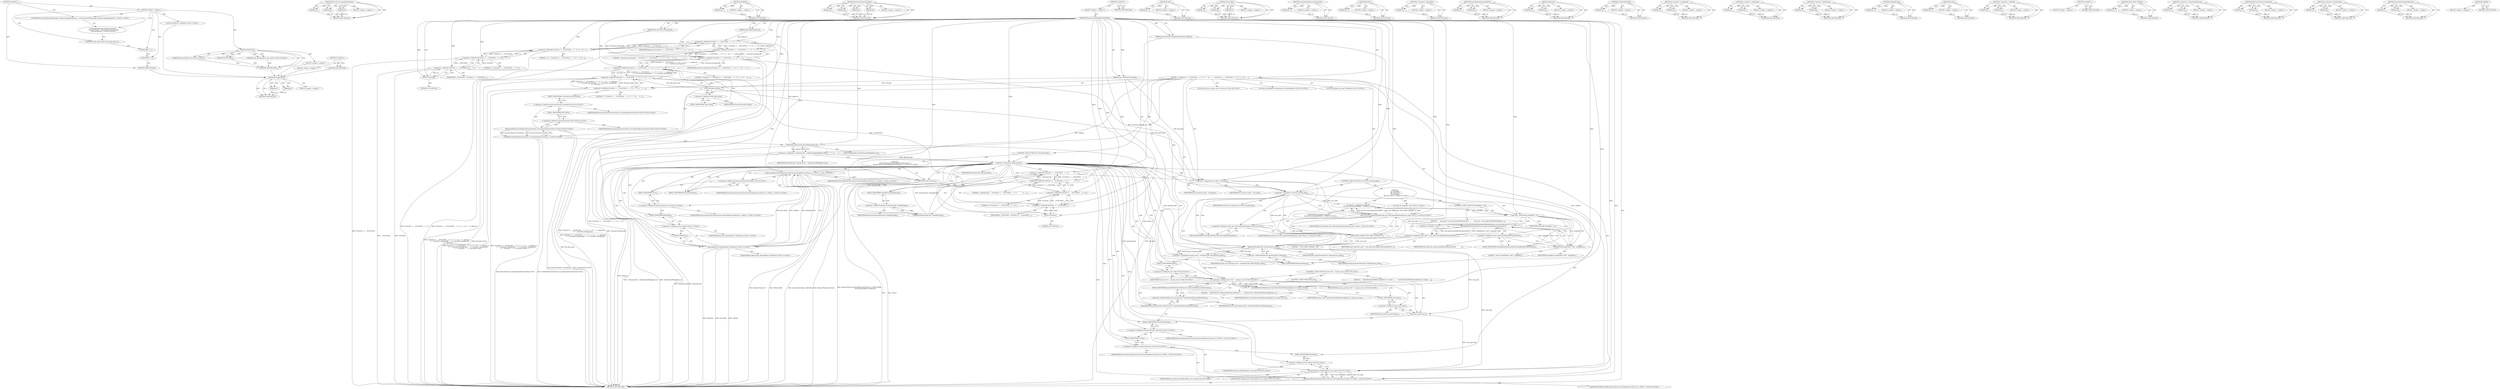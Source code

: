 digraph "&lt;global&gt;" {
vulnerable_288 [label=<(METHOD,StringPrintf)>];
vulnerable_289 [label=<(PARAM,p1)>];
vulnerable_290 [label=<(PARAM,p2)>];
vulnerable_291 [label=<(BLOCK,&lt;empty&gt;,&lt;empty&gt;)>];
vulnerable_292 [label=<(METHOD_RETURN,ANY)>];
vulnerable_268 [label=<(METHOD,file_util.GetUniquePathNumber)>];
vulnerable_269 [label=<(PARAM,p1)>];
vulnerable_270 [label=<(PARAM,p2)>];
vulnerable_271 [label=<(PARAM,p3)>];
vulnerable_272 [label=<(BLOCK,&lt;empty&gt;,&lt;empty&gt;)>];
vulnerable_273 [label=<(METHOD_RETURN,ANY)>];
vulnerable_221 [label=<(METHOD,DCHECK)>];
vulnerable_222 [label=<(PARAM,p1)>];
vulnerable_223 [label=<(BLOCK,&lt;empty&gt;,&lt;empty&gt;)>];
vulnerable_224 [label=<(METHOD_RETURN,ANY)>];
vulnerable_243 [label=<(METHOD,BrowserThread.PostTask)>];
vulnerable_244 [label=<(PARAM,p1)>];
vulnerable_245 [label=<(PARAM,p2)>];
vulnerable_246 [label=<(PARAM,p3)>];
vulnerable_247 [label=<(PARAM,p4)>];
vulnerable_248 [label=<(BLOCK,&lt;empty&gt;,&lt;empty&gt;)>];
vulnerable_249 [label=<(METHOD_RETURN,ANY)>];
vulnerable_6 [label=<(METHOD,&lt;global&gt;)<SUB>1</SUB>>];
vulnerable_7 [label=<(BLOCK,&lt;empty&gt;,&lt;empty&gt;)<SUB>1</SUB>>];
vulnerable_8 [label=<(METHOD,RenameCompletingDownloadFile)<SUB>1</SUB>>];
vulnerable_9 [label=<(PARAM,DownloadId global_id)<SUB>2</SUB>>];
vulnerable_10 [label=<(PARAM,const FilePath&amp; full_path)<SUB>3</SUB>>];
vulnerable_11 [label=<(PARAM,bool overwrite_existing_file)<SUB>4</SUB>>];
vulnerable_12 [label=<(PARAM,const RenameCompletionCallback&amp; callback)<SUB>5</SUB>>];
vulnerable_13 [label=<(BLOCK,{
  VLOG(20) &lt;&lt; __FUNCTION__ &lt;&lt; &quot;()&quot; &lt;&lt; &quot; id = ...,{
  VLOG(20) &lt;&lt; __FUNCTION__ &lt;&lt; &quot;()&quot; &lt;&lt; &quot; id = ...)<SUB>5</SUB>>];
vulnerable_14 [label=<(&lt;operator&gt;.shiftLeft,VLOG(20) &lt;&lt; __FUNCTION__ &lt;&lt; &quot;()&quot; &lt;&lt; &quot; id = &quot; &lt;&lt;...)<SUB>6</SUB>>];
vulnerable_15 [label=<(&lt;operator&gt;.shiftLeft,VLOG(20) &lt;&lt; __FUNCTION__ &lt;&lt; &quot;()&quot; &lt;&lt; &quot; id = &quot; &lt;&lt;...)<SUB>6</SUB>>];
vulnerable_16 [label=<(&lt;operator&gt;.shiftLeft,VLOG(20) &lt;&lt; __FUNCTION__ &lt;&lt; &quot;()&quot; &lt;&lt; &quot; id = &quot; &lt;&lt;...)<SUB>6</SUB>>];
vulnerable_17 [label=<(&lt;operator&gt;.shiftLeft,VLOG(20) &lt;&lt; __FUNCTION__ &lt;&lt; &quot;()&quot; &lt;&lt; &quot; id = &quot; &lt;&lt;...)<SUB>6</SUB>>];
vulnerable_18 [label=<(&lt;operator&gt;.shiftLeft,VLOG(20) &lt;&lt; __FUNCTION__ &lt;&lt; &quot;()&quot; &lt;&lt; &quot; id = &quot; &lt;&lt;...)<SUB>6</SUB>>];
vulnerable_19 [label=<(&lt;operator&gt;.shiftLeft,VLOG(20) &lt;&lt; __FUNCTION__ &lt;&lt; &quot;()&quot; &lt;&lt; &quot; id = &quot; &lt;&lt;...)<SUB>6</SUB>>];
vulnerable_20 [label=<(&lt;operator&gt;.shiftLeft,VLOG(20) &lt;&lt; __FUNCTION__ &lt;&lt; &quot;()&quot; &lt;&lt; &quot; id = &quot;)<SUB>6</SUB>>];
vulnerable_21 [label=<(&lt;operator&gt;.shiftLeft,VLOG(20) &lt;&lt; __FUNCTION__ &lt;&lt; &quot;()&quot;)<SUB>6</SUB>>];
vulnerable_22 [label=<(&lt;operator&gt;.shiftLeft,VLOG(20) &lt;&lt; __FUNCTION__)<SUB>6</SUB>>];
vulnerable_23 [label=<(VLOG,VLOG(20))<SUB>6</SUB>>];
vulnerable_24 [label=<(LITERAL,20,VLOG(20))<SUB>6</SUB>>];
vulnerable_25 [label=<(IDENTIFIER,__FUNCTION__,VLOG(20) &lt;&lt; __FUNCTION__)<SUB>6</SUB>>];
vulnerable_26 [label=<(LITERAL,&quot;()&quot;,VLOG(20) &lt;&lt; __FUNCTION__ &lt;&lt; &quot;()&quot;)<SUB>6</SUB>>];
vulnerable_27 [label=<(LITERAL,&quot; id = &quot;,VLOG(20) &lt;&lt; __FUNCTION__ &lt;&lt; &quot;()&quot; &lt;&lt; &quot; id = &quot;)<SUB>6</SUB>>];
vulnerable_28 [label=<(IDENTIFIER,global_id,VLOG(20) &lt;&lt; __FUNCTION__ &lt;&lt; &quot;()&quot; &lt;&lt; &quot; id = &quot; &lt;&lt;...)<SUB>6</SUB>>];
vulnerable_29 [label=<(LITERAL,&quot; overwrite_existing_file = &quot;,VLOG(20) &lt;&lt; __FUNCTION__ &lt;&lt; &quot;()&quot; &lt;&lt; &quot; id = &quot; &lt;&lt;...)<SUB>7</SUB>>];
vulnerable_30 [label=<(IDENTIFIER,overwrite_existing_file,VLOG(20) &lt;&lt; __FUNCTION__ &lt;&lt; &quot;()&quot; &lt;&lt; &quot; id = &quot; &lt;&lt;...)<SUB>7</SUB>>];
vulnerable_31 [label=<(LITERAL,&quot; full_path = \&quot;&quot;,VLOG(20) &lt;&lt; __FUNCTION__ &lt;&lt; &quot;()&quot; &lt;&lt; &quot; id = &quot; &lt;&lt;...)<SUB>8</SUB>>];
vulnerable_32 [label=<(value,full_path.value())<SUB>8</SUB>>];
vulnerable_33 [label=<(&lt;operator&gt;.fieldAccess,full_path.value)<SUB>8</SUB>>];
vulnerable_34 [label=<(IDENTIFIER,full_path,full_path.value())<SUB>8</SUB>>];
vulnerable_35 [label=<(FIELD_IDENTIFIER,value,value)<SUB>8</SUB>>];
vulnerable_36 [label=<(LITERAL,&quot;\&quot;&quot;,VLOG(20) &lt;&lt; __FUNCTION__ &lt;&lt; &quot;()&quot; &lt;&lt; &quot; id = &quot; &lt;&lt;...)<SUB>8</SUB>>];
vulnerable_37 [label="<(DCHECK,DCHECK(BrowserThread::CurrentlyOn(BrowserThread...)<SUB>9</SUB>>"];
vulnerable_38 [label="<(BrowserThread.CurrentlyOn,BrowserThread::CurrentlyOn(BrowserThread::FILE))<SUB>9</SUB>>"];
vulnerable_39 [label="<(&lt;operator&gt;.fieldAccess,BrowserThread::CurrentlyOn)<SUB>9</SUB>>"];
vulnerable_40 [label="<(IDENTIFIER,BrowserThread,BrowserThread::CurrentlyOn(BrowserThread::FILE))<SUB>9</SUB>>"];
vulnerable_41 [label=<(FIELD_IDENTIFIER,CurrentlyOn,CurrentlyOn)<SUB>9</SUB>>];
vulnerable_42 [label="<(&lt;operator&gt;.fieldAccess,BrowserThread::FILE)<SUB>9</SUB>>"];
vulnerable_43 [label="<(IDENTIFIER,BrowserThread,BrowserThread::CurrentlyOn(BrowserThread::FILE))<SUB>9</SUB>>"];
vulnerable_44 [label=<(FIELD_IDENTIFIER,FILE,FILE)<SUB>9</SUB>>];
vulnerable_45 [label="<(LOCAL,DownloadFile* download_file: DownloadFile*)<SUB>10</SUB>>"];
vulnerable_46 [label=<(&lt;operator&gt;.assignment,* download_file = GetDownloadFile(global_id))<SUB>10</SUB>>];
vulnerable_47 [label=<(IDENTIFIER,download_file,* download_file = GetDownloadFile(global_id))<SUB>10</SUB>>];
vulnerable_48 [label=<(GetDownloadFile,GetDownloadFile(global_id))<SUB>10</SUB>>];
vulnerable_49 [label=<(IDENTIFIER,global_id,GetDownloadFile(global_id))<SUB>10</SUB>>];
vulnerable_50 [label=<(CONTROL_STRUCTURE,IF,if (!download_file))<SUB>11</SUB>>];
vulnerable_51 [label=<(&lt;operator&gt;.logicalNot,!download_file)<SUB>11</SUB>>];
vulnerable_52 [label=<(IDENTIFIER,download_file,!download_file)<SUB>11</SUB>>];
vulnerable_53 [label="<(BLOCK,{
    BrowserThread::PostTask(BrowserThread::UI...,{
    BrowserThread::PostTask(BrowserThread::UI...)<SUB>11</SUB>>"];
vulnerable_54 [label="<(BrowserThread.PostTask,BrowserThread::PostTask(BrowserThread::UI, FROM...)<SUB>12</SUB>>"];
vulnerable_55 [label="<(&lt;operator&gt;.fieldAccess,BrowserThread::PostTask)<SUB>12</SUB>>"];
vulnerable_56 [label="<(IDENTIFIER,BrowserThread,BrowserThread::PostTask(BrowserThread::UI, FROM...)<SUB>12</SUB>>"];
vulnerable_57 [label=<(FIELD_IDENTIFIER,PostTask,PostTask)<SUB>12</SUB>>];
vulnerable_58 [label="<(&lt;operator&gt;.fieldAccess,BrowserThread::UI)<SUB>12</SUB>>"];
vulnerable_59 [label="<(IDENTIFIER,BrowserThread,BrowserThread::PostTask(BrowserThread::UI, FROM...)<SUB>12</SUB>>"];
vulnerable_60 [label=<(FIELD_IDENTIFIER,UI,UI)<SUB>12</SUB>>];
vulnerable_61 [label="<(IDENTIFIER,FROM_HERE,BrowserThread::PostTask(BrowserThread::UI, FROM...)<SUB>12</SUB>>"];
vulnerable_62 [label="<(base.Bind,base::Bind(callback, FilePath()))<SUB>13</SUB>>"];
vulnerable_63 [label="<(&lt;operator&gt;.fieldAccess,base::Bind)<SUB>13</SUB>>"];
vulnerable_64 [label="<(IDENTIFIER,base,base::Bind(callback, FilePath()))<SUB>13</SUB>>"];
vulnerable_65 [label=<(FIELD_IDENTIFIER,Bind,Bind)<SUB>13</SUB>>];
vulnerable_66 [label="<(IDENTIFIER,callback,base::Bind(callback, FilePath()))<SUB>13</SUB>>"];
vulnerable_67 [label=<(FilePath,FilePath())<SUB>13</SUB>>];
vulnerable_68 [label=<(RETURN,return;,return;)<SUB>14</SUB>>];
vulnerable_69 [label=<(&lt;operator&gt;.shiftLeft,VLOG(20) &lt;&lt; __FUNCTION__ &lt;&lt; &quot;()&quot;
           &lt;&lt; ...)<SUB>17</SUB>>];
vulnerable_70 [label=<(&lt;operator&gt;.shiftLeft,VLOG(20) &lt;&lt; __FUNCTION__ &lt;&lt; &quot;()&quot;
           &lt;&lt; ...)<SUB>17</SUB>>];
vulnerable_71 [label=<(&lt;operator&gt;.shiftLeft,VLOG(20) &lt;&lt; __FUNCTION__ &lt;&lt; &quot;()&quot;)<SUB>17</SUB>>];
vulnerable_72 [label=<(&lt;operator&gt;.shiftLeft,VLOG(20) &lt;&lt; __FUNCTION__)<SUB>17</SUB>>];
vulnerable_73 [label=<(VLOG,VLOG(20))<SUB>17</SUB>>];
vulnerable_74 [label=<(LITERAL,20,VLOG(20))<SUB>17</SUB>>];
vulnerable_75 [label=<(IDENTIFIER,__FUNCTION__,VLOG(20) &lt;&lt; __FUNCTION__)<SUB>17</SUB>>];
vulnerable_76 [label=<(LITERAL,&quot;()&quot;,VLOG(20) &lt;&lt; __FUNCTION__ &lt;&lt; &quot;()&quot;)<SUB>17</SUB>>];
vulnerable_77 [label=<(LITERAL,&quot; download_file = &quot;,VLOG(20) &lt;&lt; __FUNCTION__ &lt;&lt; &quot;()&quot;
           &lt;&lt; ...)<SUB>18</SUB>>];
vulnerable_78 [label=<(DebugString,download_file-&gt;DebugString())<SUB>18</SUB>>];
vulnerable_79 [label=<(&lt;operator&gt;.indirectFieldAccess,download_file-&gt;DebugString)<SUB>18</SUB>>];
vulnerable_80 [label=<(IDENTIFIER,download_file,download_file-&gt;DebugString())<SUB>18</SUB>>];
vulnerable_81 [label=<(FIELD_IDENTIFIER,DebugString,DebugString)<SUB>18</SUB>>];
vulnerable_82 [label="<(LOCAL,FilePath new_path: FilePath)<SUB>19</SUB>>"];
vulnerable_83 [label=<(&lt;operator&gt;.assignment,new_path = full_path)<SUB>19</SUB>>];
vulnerable_84 [label=<(IDENTIFIER,new_path,new_path = full_path)<SUB>19</SUB>>];
vulnerable_85 [label=<(IDENTIFIER,full_path,new_path = full_path)<SUB>19</SUB>>];
vulnerable_86 [label=<(CONTROL_STRUCTURE,IF,if (!overwrite_existing_file))<SUB>20</SUB>>];
vulnerable_87 [label=<(&lt;operator&gt;.logicalNot,!overwrite_existing_file)<SUB>20</SUB>>];
vulnerable_88 [label=<(IDENTIFIER,overwrite_existing_file,!overwrite_existing_file)<SUB>20</SUB>>];
vulnerable_89 [label="<(BLOCK,{
    int uniquifier =
        file_util::GetUn...,{
    int uniquifier =
        file_util::GetUn...)<SUB>20</SUB>>"];
vulnerable_90 [label="<(LOCAL,int uniquifier: int)<SUB>21</SUB>>"];
vulnerable_91 [label="<(&lt;operator&gt;.assignment,uniquifier =
        file_util::GetUniquePathNu...)<SUB>21</SUB>>"];
vulnerable_92 [label="<(IDENTIFIER,uniquifier,uniquifier =
        file_util::GetUniquePathNu...)<SUB>21</SUB>>"];
vulnerable_93 [label="<(file_util.GetUniquePathNumber,file_util::GetUniquePathNumber(new_path, FILE_P...)<SUB>22</SUB>>"];
vulnerable_94 [label="<(&lt;operator&gt;.fieldAccess,file_util::GetUniquePathNumber)<SUB>22</SUB>>"];
vulnerable_95 [label="<(IDENTIFIER,file_util,file_util::GetUniquePathNumber(new_path, FILE_P...)<SUB>22</SUB>>"];
vulnerable_96 [label=<(FIELD_IDENTIFIER,GetUniquePathNumber,GetUniquePathNumber)<SUB>22</SUB>>];
vulnerable_97 [label="<(IDENTIFIER,new_path,file_util::GetUniquePathNumber(new_path, FILE_P...)<SUB>22</SUB>>"];
vulnerable_98 [label=<(FILE_PATH_LITERAL,FILE_PATH_LITERAL(&quot;&quot;))<SUB>22</SUB>>];
vulnerable_99 [label=<(LITERAL,&quot;&quot;,FILE_PATH_LITERAL(&quot;&quot;))<SUB>22</SUB>>];
vulnerable_100 [label=<(CONTROL_STRUCTURE,IF,if (uniquifier &gt; 0))<SUB>23</SUB>>];
vulnerable_101 [label=<(&lt;operator&gt;.greaterThan,uniquifier &gt; 0)<SUB>23</SUB>>];
vulnerable_102 [label=<(IDENTIFIER,uniquifier,uniquifier &gt; 0)<SUB>23</SUB>>];
vulnerable_103 [label=<(LITERAL,0,uniquifier &gt; 0)<SUB>23</SUB>>];
vulnerable_104 [label=<(BLOCK,{
      new_path = new_path.InsertBeforeExtensi...,{
      new_path = new_path.InsertBeforeExtensi...)<SUB>23</SUB>>];
vulnerable_105 [label=<(&lt;operator&gt;.assignment,new_path = new_path.InsertBeforeExtensionASCII(...)<SUB>24</SUB>>];
vulnerable_106 [label=<(IDENTIFIER,new_path,new_path = new_path.InsertBeforeExtensionASCII(...)<SUB>24</SUB>>];
vulnerable_107 [label=<(InsertBeforeExtensionASCII,new_path.InsertBeforeExtensionASCII(
          ...)<SUB>24</SUB>>];
vulnerable_108 [label=<(&lt;operator&gt;.fieldAccess,new_path.InsertBeforeExtensionASCII)<SUB>24</SUB>>];
vulnerable_109 [label=<(IDENTIFIER,new_path,new_path.InsertBeforeExtensionASCII(
          ...)<SUB>24</SUB>>];
vulnerable_110 [label=<(FIELD_IDENTIFIER,InsertBeforeExtensionASCII,InsertBeforeExtensionASCII)<SUB>24</SUB>>];
vulnerable_111 [label=<(StringPrintf,StringPrintf(&quot; (%d)&quot;, uniquifier))<SUB>25</SUB>>];
vulnerable_112 [label=<(LITERAL,&quot; (%d)&quot;,StringPrintf(&quot; (%d)&quot;, uniquifier))<SUB>25</SUB>>];
vulnerable_113 [label=<(IDENTIFIER,uniquifier,StringPrintf(&quot; (%d)&quot;, uniquifier))<SUB>25</SUB>>];
vulnerable_114 [label="<(LOCAL,net.Error rename_error: net.Error)<SUB>28</SUB>>"];
vulnerable_115 [label=<(&lt;operator&gt;.assignment,rename_error = download_file-&gt;Rename(new_path))<SUB>28</SUB>>];
vulnerable_116 [label=<(IDENTIFIER,rename_error,rename_error = download_file-&gt;Rename(new_path))<SUB>28</SUB>>];
vulnerable_117 [label=<(Rename,download_file-&gt;Rename(new_path))<SUB>28</SUB>>];
vulnerable_118 [label=<(&lt;operator&gt;.indirectFieldAccess,download_file-&gt;Rename)<SUB>28</SUB>>];
vulnerable_119 [label=<(IDENTIFIER,download_file,download_file-&gt;Rename(new_path))<SUB>28</SUB>>];
vulnerable_120 [label=<(FIELD_IDENTIFIER,Rename,Rename)<SUB>28</SUB>>];
vulnerable_121 [label=<(IDENTIFIER,new_path,download_file-&gt;Rename(new_path))<SUB>28</SUB>>];
vulnerable_122 [label="<(CONTROL_STRUCTURE,IF,if (net::OK != rename_error))<SUB>29</SUB>>"];
vulnerable_123 [label="<(&lt;operator&gt;.notEquals,net::OK != rename_error)<SUB>29</SUB>>"];
vulnerable_124 [label="<(&lt;operator&gt;.fieldAccess,net::OK)<SUB>29</SUB>>"];
vulnerable_125 [label="<(IDENTIFIER,net,net::OK != rename_error)<SUB>29</SUB>>"];
vulnerable_126 [label=<(FIELD_IDENTIFIER,OK,OK)<SUB>29</SUB>>];
vulnerable_127 [label="<(IDENTIFIER,rename_error,net::OK != rename_error)<SUB>29</SUB>>"];
vulnerable_128 [label=<(BLOCK,{
    CancelDownloadOnRename(global_id, rename_...,{
    CancelDownloadOnRename(global_id, rename_...)<SUB>29</SUB>>];
vulnerable_129 [label=<(CancelDownloadOnRename,CancelDownloadOnRename(global_id, rename_error))<SUB>30</SUB>>];
vulnerable_130 [label=<(IDENTIFIER,global_id,CancelDownloadOnRename(global_id, rename_error))<SUB>30</SUB>>];
vulnerable_131 [label=<(IDENTIFIER,rename_error,CancelDownloadOnRename(global_id, rename_error))<SUB>30</SUB>>];
vulnerable_132 [label=<(clear,new_path.clear())<SUB>31</SUB>>];
vulnerable_133 [label=<(&lt;operator&gt;.fieldAccess,new_path.clear)<SUB>31</SUB>>];
vulnerable_134 [label=<(IDENTIFIER,new_path,new_path.clear())<SUB>31</SUB>>];
vulnerable_135 [label=<(FIELD_IDENTIFIER,clear,clear)<SUB>31</SUB>>];
vulnerable_136 [label=<(CONTROL_STRUCTURE,ELSE,else)<SUB>32</SUB>>];
vulnerable_137 [label=<(BLOCK,{
    download_file-&gt;AnnotateWithSourceInformat...,{
    download_file-&gt;AnnotateWithSourceInformat...)<SUB>32</SUB>>];
vulnerable_138 [label=<(AnnotateWithSourceInformation,download_file-&gt;AnnotateWithSourceInformation())<SUB>33</SUB>>];
vulnerable_139 [label=<(&lt;operator&gt;.indirectFieldAccess,download_file-&gt;AnnotateWithSourceInformation)<SUB>33</SUB>>];
vulnerable_140 [label=<(IDENTIFIER,download_file,download_file-&gt;AnnotateWithSourceInformation())<SUB>33</SUB>>];
vulnerable_141 [label=<(FIELD_IDENTIFIER,AnnotateWithSourceInformation,AnnotateWithSourceInformation)<SUB>33</SUB>>];
vulnerable_142 [label="<(BrowserThread.PostTask,BrowserThread::PostTask(BrowserThread::UI, FROM...)<SUB>35</SUB>>"];
vulnerable_143 [label="<(&lt;operator&gt;.fieldAccess,BrowserThread::PostTask)<SUB>35</SUB>>"];
vulnerable_144 [label="<(IDENTIFIER,BrowserThread,BrowserThread::PostTask(BrowserThread::UI, FROM...)<SUB>35</SUB>>"];
vulnerable_145 [label=<(FIELD_IDENTIFIER,PostTask,PostTask)<SUB>35</SUB>>];
vulnerable_146 [label="<(&lt;operator&gt;.fieldAccess,BrowserThread::UI)<SUB>35</SUB>>"];
vulnerable_147 [label="<(IDENTIFIER,BrowserThread,BrowserThread::PostTask(BrowserThread::UI, FROM...)<SUB>35</SUB>>"];
vulnerable_148 [label=<(FIELD_IDENTIFIER,UI,UI)<SUB>35</SUB>>];
vulnerable_149 [label="<(IDENTIFIER,FROM_HERE,BrowserThread::PostTask(BrowserThread::UI, FROM...)<SUB>35</SUB>>"];
vulnerable_150 [label="<(base.Bind,base::Bind(callback, new_path))<SUB>36</SUB>>"];
vulnerable_151 [label="<(&lt;operator&gt;.fieldAccess,base::Bind)<SUB>36</SUB>>"];
vulnerable_152 [label="<(IDENTIFIER,base,base::Bind(callback, new_path))<SUB>36</SUB>>"];
vulnerable_153 [label=<(FIELD_IDENTIFIER,Bind,Bind)<SUB>36</SUB>>];
vulnerable_154 [label="<(IDENTIFIER,callback,base::Bind(callback, new_path))<SUB>36</SUB>>"];
vulnerable_155 [label="<(IDENTIFIER,new_path,base::Bind(callback, new_path))<SUB>36</SUB>>"];
vulnerable_156 [label=<(METHOD_RETURN,void)<SUB>1</SUB>>];
vulnerable_158 [label=<(METHOD_RETURN,ANY)<SUB>1</SUB>>];
vulnerable_308 [label=<(METHOD,clear)>];
vulnerable_309 [label=<(PARAM,p1)>];
vulnerable_310 [label=<(BLOCK,&lt;empty&gt;,&lt;empty&gt;)>];
vulnerable_311 [label=<(METHOD_RETURN,ANY)>];
vulnerable_250 [label=<(METHOD,base.Bind)>];
vulnerable_251 [label=<(PARAM,p1)>];
vulnerable_252 [label=<(PARAM,p2)>];
vulnerable_253 [label=<(PARAM,p3)>];
vulnerable_254 [label=<(BLOCK,&lt;empty&gt;,&lt;empty&gt;)>];
vulnerable_255 [label=<(METHOD_RETURN,ANY)>];
vulnerable_312 [label=<(METHOD,AnnotateWithSourceInformation)>];
vulnerable_313 [label=<(PARAM,p1)>];
vulnerable_314 [label=<(BLOCK,&lt;empty&gt;,&lt;empty&gt;)>];
vulnerable_315 [label=<(METHOD_RETURN,ANY)>];
vulnerable_208 [label=<(METHOD,VLOG)>];
vulnerable_209 [label=<(PARAM,p1)>];
vulnerable_210 [label=<(BLOCK,&lt;empty&gt;,&lt;empty&gt;)>];
vulnerable_211 [label=<(METHOD_RETURN,ANY)>];
vulnerable_239 [label=<(METHOD,&lt;operator&gt;.logicalNot)>];
vulnerable_240 [label=<(PARAM,p1)>];
vulnerable_241 [label=<(BLOCK,&lt;empty&gt;,&lt;empty&gt;)>];
vulnerable_242 [label=<(METHOD_RETURN,ANY)>];
vulnerable_283 [label=<(METHOD,InsertBeforeExtensionASCII)>];
vulnerable_284 [label=<(PARAM,p1)>];
vulnerable_285 [label=<(PARAM,p2)>];
vulnerable_286 [label=<(BLOCK,&lt;empty&gt;,&lt;empty&gt;)>];
vulnerable_287 [label=<(METHOD_RETURN,ANY)>];
vulnerable_293 [label=<(METHOD,Rename)>];
vulnerable_294 [label=<(PARAM,p1)>];
vulnerable_295 [label=<(PARAM,p2)>];
vulnerable_296 [label=<(BLOCK,&lt;empty&gt;,&lt;empty&gt;)>];
vulnerable_297 [label=<(METHOD_RETURN,ANY)>];
vulnerable_235 [label=<(METHOD,GetDownloadFile)>];
vulnerable_236 [label=<(PARAM,p1)>];
vulnerable_237 [label=<(BLOCK,&lt;empty&gt;,&lt;empty&gt;)>];
vulnerable_238 [label=<(METHOD_RETURN,ANY)>];
vulnerable_230 [label=<(METHOD,&lt;operator&gt;.assignment)>];
vulnerable_231 [label=<(PARAM,p1)>];
vulnerable_232 [label=<(PARAM,p2)>];
vulnerable_233 [label=<(BLOCK,&lt;empty&gt;,&lt;empty&gt;)>];
vulnerable_234 [label=<(METHOD_RETURN,ANY)>];
vulnerable_298 [label=<(METHOD,&lt;operator&gt;.notEquals)>];
vulnerable_299 [label=<(PARAM,p1)>];
vulnerable_300 [label=<(PARAM,p2)>];
vulnerable_301 [label=<(BLOCK,&lt;empty&gt;,&lt;empty&gt;)>];
vulnerable_302 [label=<(METHOD_RETURN,ANY)>];
vulnerable_216 [label=<(METHOD,&lt;operator&gt;.fieldAccess)>];
vulnerable_217 [label=<(PARAM,p1)>];
vulnerable_218 [label=<(PARAM,p2)>];
vulnerable_219 [label=<(BLOCK,&lt;empty&gt;,&lt;empty&gt;)>];
vulnerable_220 [label=<(METHOD_RETURN,ANY)>];
vulnerable_259 [label=<(METHOD,DebugString)>];
vulnerable_260 [label=<(PARAM,p1)>];
vulnerable_261 [label=<(BLOCK,&lt;empty&gt;,&lt;empty&gt;)>];
vulnerable_262 [label=<(METHOD_RETURN,ANY)>];
vulnerable_212 [label=<(METHOD,value)>];
vulnerable_213 [label=<(PARAM,p1)>];
vulnerable_214 [label=<(BLOCK,&lt;empty&gt;,&lt;empty&gt;)>];
vulnerable_215 [label=<(METHOD_RETURN,ANY)>];
vulnerable_203 [label=<(METHOD,&lt;operator&gt;.shiftLeft)>];
vulnerable_204 [label=<(PARAM,p1)>];
vulnerable_205 [label=<(PARAM,p2)>];
vulnerable_206 [label=<(BLOCK,&lt;empty&gt;,&lt;empty&gt;)>];
vulnerable_207 [label=<(METHOD_RETURN,ANY)>];
vulnerable_197 [label=<(METHOD,&lt;global&gt;)<SUB>1</SUB>>];
vulnerable_198 [label=<(BLOCK,&lt;empty&gt;,&lt;empty&gt;)>];
vulnerable_199 [label=<(METHOD_RETURN,ANY)>];
vulnerable_274 [label=<(METHOD,FILE_PATH_LITERAL)>];
vulnerable_275 [label=<(PARAM,p1)>];
vulnerable_276 [label=<(BLOCK,&lt;empty&gt;,&lt;empty&gt;)>];
vulnerable_277 [label=<(METHOD_RETURN,ANY)>];
vulnerable_263 [label=<(METHOD,&lt;operator&gt;.indirectFieldAccess)>];
vulnerable_264 [label=<(PARAM,p1)>];
vulnerable_265 [label=<(PARAM,p2)>];
vulnerable_266 [label=<(BLOCK,&lt;empty&gt;,&lt;empty&gt;)>];
vulnerable_267 [label=<(METHOD_RETURN,ANY)>];
vulnerable_225 [label=<(METHOD,BrowserThread.CurrentlyOn)>];
vulnerable_226 [label=<(PARAM,p1)>];
vulnerable_227 [label=<(PARAM,p2)>];
vulnerable_228 [label=<(BLOCK,&lt;empty&gt;,&lt;empty&gt;)>];
vulnerable_229 [label=<(METHOD_RETURN,ANY)>];
vulnerable_278 [label=<(METHOD,&lt;operator&gt;.greaterThan)>];
vulnerable_279 [label=<(PARAM,p1)>];
vulnerable_280 [label=<(PARAM,p2)>];
vulnerable_281 [label=<(BLOCK,&lt;empty&gt;,&lt;empty&gt;)>];
vulnerable_282 [label=<(METHOD_RETURN,ANY)>];
vulnerable_303 [label=<(METHOD,CancelDownloadOnRename)>];
vulnerable_304 [label=<(PARAM,p1)>];
vulnerable_305 [label=<(PARAM,p2)>];
vulnerable_306 [label=<(BLOCK,&lt;empty&gt;,&lt;empty&gt;)>];
vulnerable_307 [label=<(METHOD_RETURN,ANY)>];
vulnerable_256 [label=<(METHOD,FilePath)>];
vulnerable_257 [label=<(BLOCK,&lt;empty&gt;,&lt;empty&gt;)>];
vulnerable_258 [label=<(METHOD_RETURN,ANY)>];
fixed_6 [label=<(METHOD,&lt;global&gt;)<SUB>1</SUB>>];
fixed_7 [label=<(BLOCK,&lt;empty&gt;,&lt;empty&gt;)<SUB>1</SUB>>];
fixed_8 [label="<(UNKNOWN,void DownloadFileManager::RenameCompletingDownl...,void DownloadFileManager::RenameCompletingDownl...)<SUB>1</SUB>>"];
fixed_9 [label="<(LOCAL,DCHECK : DCHECK)<SUB>3</SUB>>"];
fixed_10 [label="<(UNKNOWN,BrowserThread::PostTask(
        BrowserThread:...,BrowserThread::PostTask(
        BrowserThread:...)<SUB>5</SUB>>"];
fixed_11 [label=<(UNKNOWN,new_path.clear();,new_path.clear();)<SUB>16</SUB>>];
fixed_12 [label=<(UNKNOWN,},})<SUB>17</SUB>>];
fixed_13 [label=<(METHOD,PostTask)<SUB>18</SUB>>];
fixed_14 [label="<(PARAM,BrowserThread::UI)<SUB>18</SUB>>"];
fixed_15 [label=<(PARAM,FROM_HERE)<SUB>18</SUB>>];
fixed_16 [label="<(PARAM,base::Bind(callback, new_path))<SUB>19</SUB>>"];
fixed_17 [label=<(BLOCK,&lt;empty&gt;,&lt;empty&gt;)>];
fixed_18 [label=<(METHOD_RETURN,ANY)<SUB>18</SUB>>];
fixed_20 [label=<(UNKNOWN,},})<SUB>20</SUB>>];
fixed_21 [label=<(METHOD_RETURN,ANY)<SUB>1</SUB>>];
fixed_34 [label=<(METHOD,&lt;global&gt;)<SUB>1</SUB>>];
fixed_35 [label=<(BLOCK,&lt;empty&gt;,&lt;empty&gt;)>];
fixed_36 [label=<(METHOD_RETURN,ANY)>];
vulnerable_288 -> vulnerable_289  [key=0, label="AST: "];
vulnerable_288 -> vulnerable_289  [key=1, label="DDG: "];
vulnerable_288 -> vulnerable_291  [key=0, label="AST: "];
vulnerable_288 -> vulnerable_290  [key=0, label="AST: "];
vulnerable_288 -> vulnerable_290  [key=1, label="DDG: "];
vulnerable_288 -> vulnerable_292  [key=0, label="AST: "];
vulnerable_288 -> vulnerable_292  [key=1, label="CFG: "];
vulnerable_289 -> vulnerable_292  [key=0, label="DDG: p1"];
vulnerable_290 -> vulnerable_292  [key=0, label="DDG: p2"];
vulnerable_268 -> vulnerable_269  [key=0, label="AST: "];
vulnerable_268 -> vulnerable_269  [key=1, label="DDG: "];
vulnerable_268 -> vulnerable_272  [key=0, label="AST: "];
vulnerable_268 -> vulnerable_270  [key=0, label="AST: "];
vulnerable_268 -> vulnerable_270  [key=1, label="DDG: "];
vulnerable_268 -> vulnerable_273  [key=0, label="AST: "];
vulnerable_268 -> vulnerable_273  [key=1, label="CFG: "];
vulnerable_268 -> vulnerable_271  [key=0, label="AST: "];
vulnerable_268 -> vulnerable_271  [key=1, label="DDG: "];
vulnerable_269 -> vulnerable_273  [key=0, label="DDG: p1"];
vulnerable_270 -> vulnerable_273  [key=0, label="DDG: p2"];
vulnerable_271 -> vulnerable_273  [key=0, label="DDG: p3"];
vulnerable_221 -> vulnerable_222  [key=0, label="AST: "];
vulnerable_221 -> vulnerable_222  [key=1, label="DDG: "];
vulnerable_221 -> vulnerable_223  [key=0, label="AST: "];
vulnerable_221 -> vulnerable_224  [key=0, label="AST: "];
vulnerable_221 -> vulnerable_224  [key=1, label="CFG: "];
vulnerable_222 -> vulnerable_224  [key=0, label="DDG: p1"];
vulnerable_243 -> vulnerable_244  [key=0, label="AST: "];
vulnerable_243 -> vulnerable_244  [key=1, label="DDG: "];
vulnerable_243 -> vulnerable_248  [key=0, label="AST: "];
vulnerable_243 -> vulnerable_245  [key=0, label="AST: "];
vulnerable_243 -> vulnerable_245  [key=1, label="DDG: "];
vulnerable_243 -> vulnerable_249  [key=0, label="AST: "];
vulnerable_243 -> vulnerable_249  [key=1, label="CFG: "];
vulnerable_243 -> vulnerable_246  [key=0, label="AST: "];
vulnerable_243 -> vulnerable_246  [key=1, label="DDG: "];
vulnerable_243 -> vulnerable_247  [key=0, label="AST: "];
vulnerable_243 -> vulnerable_247  [key=1, label="DDG: "];
vulnerable_244 -> vulnerable_249  [key=0, label="DDG: p1"];
vulnerable_245 -> vulnerable_249  [key=0, label="DDG: p2"];
vulnerable_246 -> vulnerable_249  [key=0, label="DDG: p3"];
vulnerable_247 -> vulnerable_249  [key=0, label="DDG: p4"];
vulnerable_6 -> vulnerable_7  [key=0, label="AST: "];
vulnerable_6 -> vulnerable_158  [key=0, label="AST: "];
vulnerable_6 -> vulnerable_158  [key=1, label="CFG: "];
vulnerable_7 -> vulnerable_8  [key=0, label="AST: "];
vulnerable_8 -> vulnerable_9  [key=0, label="AST: "];
vulnerable_8 -> vulnerable_9  [key=1, label="DDG: "];
vulnerable_8 -> vulnerable_10  [key=0, label="AST: "];
vulnerable_8 -> vulnerable_10  [key=1, label="DDG: "];
vulnerable_8 -> vulnerable_11  [key=0, label="AST: "];
vulnerable_8 -> vulnerable_11  [key=1, label="DDG: "];
vulnerable_8 -> vulnerable_12  [key=0, label="AST: "];
vulnerable_8 -> vulnerable_12  [key=1, label="DDG: "];
vulnerable_8 -> vulnerable_13  [key=0, label="AST: "];
vulnerable_8 -> vulnerable_156  [key=0, label="AST: "];
vulnerable_8 -> vulnerable_23  [key=0, label="CFG: "];
vulnerable_8 -> vulnerable_23  [key=1, label="DDG: "];
vulnerable_8 -> vulnerable_83  [key=0, label="DDG: "];
vulnerable_8 -> vulnerable_14  [key=0, label="DDG: "];
vulnerable_8 -> vulnerable_142  [key=0, label="DDG: "];
vulnerable_8 -> vulnerable_48  [key=0, label="DDG: "];
vulnerable_8 -> vulnerable_51  [key=0, label="DDG: "];
vulnerable_8 -> vulnerable_68  [key=0, label="DDG: "];
vulnerable_8 -> vulnerable_70  [key=0, label="DDG: "];
vulnerable_8 -> vulnerable_87  [key=0, label="DDG: "];
vulnerable_8 -> vulnerable_117  [key=0, label="DDG: "];
vulnerable_8 -> vulnerable_123  [key=0, label="DDG: "];
vulnerable_8 -> vulnerable_150  [key=0, label="DDG: "];
vulnerable_8 -> vulnerable_16  [key=0, label="DDG: "];
vulnerable_8 -> vulnerable_54  [key=0, label="DDG: "];
vulnerable_8 -> vulnerable_71  [key=0, label="DDG: "];
vulnerable_8 -> vulnerable_129  [key=0, label="DDG: "];
vulnerable_8 -> vulnerable_17  [key=0, label="DDG: "];
vulnerable_8 -> vulnerable_62  [key=0, label="DDG: "];
vulnerable_8 -> vulnerable_72  [key=0, label="DDG: "];
vulnerable_8 -> vulnerable_93  [key=0, label="DDG: "];
vulnerable_8 -> vulnerable_101  [key=0, label="DDG: "];
vulnerable_8 -> vulnerable_18  [key=0, label="DDG: "];
vulnerable_8 -> vulnerable_73  [key=0, label="DDG: "];
vulnerable_8 -> vulnerable_98  [key=0, label="DDG: "];
vulnerable_8 -> vulnerable_19  [key=0, label="DDG: "];
vulnerable_8 -> vulnerable_20  [key=0, label="DDG: "];
vulnerable_8 -> vulnerable_111  [key=0, label="DDG: "];
vulnerable_8 -> vulnerable_21  [key=0, label="DDG: "];
vulnerable_8 -> vulnerable_22  [key=0, label="DDG: "];
vulnerable_9 -> vulnerable_19  [key=0, label="DDG: global_id"];
vulnerable_10 -> vulnerable_156  [key=0, label="DDG: full_path"];
vulnerable_10 -> vulnerable_83  [key=0, label="DDG: full_path"];
vulnerable_10 -> vulnerable_32  [key=0, label="DDG: full_path"];
vulnerable_11 -> vulnerable_17  [key=0, label="DDG: overwrite_existing_file"];
vulnerable_12 -> vulnerable_150  [key=0, label="DDG: callback"];
vulnerable_12 -> vulnerable_62  [key=0, label="DDG: callback"];
vulnerable_13 -> vulnerable_14  [key=0, label="AST: "];
vulnerable_13 -> vulnerable_37  [key=0, label="AST: "];
vulnerable_13 -> vulnerable_45  [key=0, label="AST: "];
vulnerable_13 -> vulnerable_46  [key=0, label="AST: "];
vulnerable_13 -> vulnerable_50  [key=0, label="AST: "];
vulnerable_13 -> vulnerable_69  [key=0, label="AST: "];
vulnerable_13 -> vulnerable_82  [key=0, label="AST: "];
vulnerable_13 -> vulnerable_83  [key=0, label="AST: "];
vulnerable_13 -> vulnerable_86  [key=0, label="AST: "];
vulnerable_13 -> vulnerable_114  [key=0, label="AST: "];
vulnerable_13 -> vulnerable_115  [key=0, label="AST: "];
vulnerable_13 -> vulnerable_122  [key=0, label="AST: "];
vulnerable_13 -> vulnerable_142  [key=0, label="AST: "];
vulnerable_14 -> vulnerable_15  [key=0, label="AST: "];
vulnerable_14 -> vulnerable_36  [key=0, label="AST: "];
vulnerable_14 -> vulnerable_41  [key=0, label="CFG: "];
vulnerable_14 -> vulnerable_156  [key=0, label="DDG: VLOG(20) &lt;&lt; __FUNCTION__ &lt;&lt; &quot;()&quot; &lt;&lt; &quot; id = &quot; &lt;&lt; global_id
           &lt;&lt; &quot; overwrite_existing_file = &quot; &lt;&lt; overwrite_existing_file
           &lt;&lt; &quot; full_path = \&quot;&quot; &lt;&lt; full_path.value()"];
vulnerable_14 -> vulnerable_156  [key=1, label="DDG: VLOG(20) &lt;&lt; __FUNCTION__ &lt;&lt; &quot;()&quot; &lt;&lt; &quot; id = &quot; &lt;&lt; global_id
           &lt;&lt; &quot; overwrite_existing_file = &quot; &lt;&lt; overwrite_existing_file
           &lt;&lt; &quot; full_path = \&quot;&quot; &lt;&lt; full_path.value() &lt;&lt; &quot;\&quot;&quot;"];
vulnerable_15 -> vulnerable_16  [key=0, label="AST: "];
vulnerable_15 -> vulnerable_32  [key=0, label="AST: "];
vulnerable_15 -> vulnerable_14  [key=0, label="CFG: "];
vulnerable_15 -> vulnerable_14  [key=1, label="DDG: VLOG(20) &lt;&lt; __FUNCTION__ &lt;&lt; &quot;()&quot; &lt;&lt; &quot; id = &quot; &lt;&lt; global_id
           &lt;&lt; &quot; overwrite_existing_file = &quot; &lt;&lt; overwrite_existing_file
           &lt;&lt; &quot; full_path = \&quot;&quot;"];
vulnerable_15 -> vulnerable_14  [key=2, label="DDG: full_path.value()"];
vulnerable_15 -> vulnerable_156  [key=0, label="DDG: VLOG(20) &lt;&lt; __FUNCTION__ &lt;&lt; &quot;()&quot; &lt;&lt; &quot; id = &quot; &lt;&lt; global_id
           &lt;&lt; &quot; overwrite_existing_file = &quot; &lt;&lt; overwrite_existing_file
           &lt;&lt; &quot; full_path = \&quot;&quot;"];
vulnerable_15 -> vulnerable_156  [key=1, label="DDG: full_path.value()"];
vulnerable_16 -> vulnerable_17  [key=0, label="AST: "];
vulnerable_16 -> vulnerable_31  [key=0, label="AST: "];
vulnerable_16 -> vulnerable_35  [key=0, label="CFG: "];
vulnerable_16 -> vulnerable_156  [key=0, label="DDG: VLOG(20) &lt;&lt; __FUNCTION__ &lt;&lt; &quot;()&quot; &lt;&lt; &quot; id = &quot; &lt;&lt; global_id
           &lt;&lt; &quot; overwrite_existing_file = &quot; &lt;&lt; overwrite_existing_file"];
vulnerable_16 -> vulnerable_15  [key=0, label="DDG: VLOG(20) &lt;&lt; __FUNCTION__ &lt;&lt; &quot;()&quot; &lt;&lt; &quot; id = &quot; &lt;&lt; global_id
           &lt;&lt; &quot; overwrite_existing_file = &quot; &lt;&lt; overwrite_existing_file"];
vulnerable_16 -> vulnerable_15  [key=1, label="DDG: &quot; full_path = \&quot;&quot;"];
vulnerable_17 -> vulnerable_18  [key=0, label="AST: "];
vulnerable_17 -> vulnerable_30  [key=0, label="AST: "];
vulnerable_17 -> vulnerable_16  [key=0, label="CFG: "];
vulnerable_17 -> vulnerable_16  [key=1, label="DDG: VLOG(20) &lt;&lt; __FUNCTION__ &lt;&lt; &quot;()&quot; &lt;&lt; &quot; id = &quot; &lt;&lt; global_id
           &lt;&lt; &quot; overwrite_existing_file = &quot;"];
vulnerable_17 -> vulnerable_16  [key=2, label="DDG: overwrite_existing_file"];
vulnerable_17 -> vulnerable_156  [key=0, label="DDG: VLOG(20) &lt;&lt; __FUNCTION__ &lt;&lt; &quot;()&quot; &lt;&lt; &quot; id = &quot; &lt;&lt; global_id
           &lt;&lt; &quot; overwrite_existing_file = &quot;"];
vulnerable_17 -> vulnerable_156  [key=1, label="DDG: overwrite_existing_file"];
vulnerable_17 -> vulnerable_87  [key=0, label="DDG: overwrite_existing_file"];
vulnerable_18 -> vulnerable_19  [key=0, label="AST: "];
vulnerable_18 -> vulnerable_29  [key=0, label="AST: "];
vulnerable_18 -> vulnerable_17  [key=0, label="CFG: "];
vulnerable_18 -> vulnerable_17  [key=1, label="DDG: VLOG(20) &lt;&lt; __FUNCTION__ &lt;&lt; &quot;()&quot; &lt;&lt; &quot; id = &quot; &lt;&lt; global_id"];
vulnerable_18 -> vulnerable_17  [key=2, label="DDG: &quot; overwrite_existing_file = &quot;"];
vulnerable_18 -> vulnerable_156  [key=0, label="DDG: VLOG(20) &lt;&lt; __FUNCTION__ &lt;&lt; &quot;()&quot; &lt;&lt; &quot; id = &quot; &lt;&lt; global_id"];
vulnerable_19 -> vulnerable_20  [key=0, label="AST: "];
vulnerable_19 -> vulnerable_28  [key=0, label="AST: "];
vulnerable_19 -> vulnerable_18  [key=0, label="CFG: "];
vulnerable_19 -> vulnerable_18  [key=1, label="DDG: VLOG(20) &lt;&lt; __FUNCTION__ &lt;&lt; &quot;()&quot; &lt;&lt; &quot; id = &quot;"];
vulnerable_19 -> vulnerable_18  [key=2, label="DDG: global_id"];
vulnerable_19 -> vulnerable_156  [key=0, label="DDG: VLOG(20) &lt;&lt; __FUNCTION__ &lt;&lt; &quot;()&quot; &lt;&lt; &quot; id = &quot;"];
vulnerable_19 -> vulnerable_48  [key=0, label="DDG: global_id"];
vulnerable_20 -> vulnerable_21  [key=0, label="AST: "];
vulnerable_20 -> vulnerable_27  [key=0, label="AST: "];
vulnerable_20 -> vulnerable_19  [key=0, label="CFG: "];
vulnerable_20 -> vulnerable_19  [key=1, label="DDG: VLOG(20) &lt;&lt; __FUNCTION__ &lt;&lt; &quot;()&quot;"];
vulnerable_20 -> vulnerable_19  [key=2, label="DDG: &quot; id = &quot;"];
vulnerable_20 -> vulnerable_156  [key=0, label="DDG: VLOG(20) &lt;&lt; __FUNCTION__ &lt;&lt; &quot;()&quot;"];
vulnerable_21 -> vulnerable_22  [key=0, label="AST: "];
vulnerable_21 -> vulnerable_26  [key=0, label="AST: "];
vulnerable_21 -> vulnerable_20  [key=0, label="CFG: "];
vulnerable_21 -> vulnerable_20  [key=1, label="DDG: VLOG(20) &lt;&lt; __FUNCTION__"];
vulnerable_21 -> vulnerable_20  [key=2, label="DDG: &quot;()&quot;"];
vulnerable_21 -> vulnerable_156  [key=0, label="DDG: VLOG(20) &lt;&lt; __FUNCTION__"];
vulnerable_22 -> vulnerable_23  [key=0, label="AST: "];
vulnerable_22 -> vulnerable_25  [key=0, label="AST: "];
vulnerable_22 -> vulnerable_21  [key=0, label="CFG: "];
vulnerable_22 -> vulnerable_21  [key=1, label="DDG: VLOG(20)"];
vulnerable_22 -> vulnerable_21  [key=2, label="DDG: __FUNCTION__"];
vulnerable_22 -> vulnerable_156  [key=0, label="DDG: VLOG(20)"];
vulnerable_22 -> vulnerable_156  [key=1, label="DDG: __FUNCTION__"];
vulnerable_22 -> vulnerable_72  [key=0, label="DDG: __FUNCTION__"];
vulnerable_23 -> vulnerable_24  [key=0, label="AST: "];
vulnerable_23 -> vulnerable_22  [key=0, label="CFG: "];
vulnerable_23 -> vulnerable_22  [key=1, label="DDG: 20"];
vulnerable_32 -> vulnerable_33  [key=0, label="AST: "];
vulnerable_32 -> vulnerable_15  [key=0, label="CFG: "];
vulnerable_32 -> vulnerable_15  [key=1, label="DDG: full_path.value"];
vulnerable_32 -> vulnerable_156  [key=0, label="DDG: full_path.value"];
vulnerable_32 -> vulnerable_83  [key=0, label="DDG: full_path.value"];
vulnerable_33 -> vulnerable_34  [key=0, label="AST: "];
vulnerable_33 -> vulnerable_35  [key=0, label="AST: "];
vulnerable_33 -> vulnerable_32  [key=0, label="CFG: "];
vulnerable_35 -> vulnerable_33  [key=0, label="CFG: "];
vulnerable_37 -> vulnerable_38  [key=0, label="AST: "];
vulnerable_37 -> vulnerable_48  [key=0, label="CFG: "];
vulnerable_37 -> vulnerable_156  [key=0, label="DDG: BrowserThread::CurrentlyOn(BrowserThread::FILE)"];
vulnerable_37 -> vulnerable_156  [key=1, label="DDG: DCHECK(BrowserThread::CurrentlyOn(BrowserThread::FILE))"];
vulnerable_38 -> vulnerable_39  [key=0, label="AST: "];
vulnerable_38 -> vulnerable_42  [key=0, label="AST: "];
vulnerable_38 -> vulnerable_37  [key=0, label="CFG: "];
vulnerable_38 -> vulnerable_37  [key=1, label="DDG: BrowserThread::CurrentlyOn"];
vulnerable_38 -> vulnerable_37  [key=2, label="DDG: BrowserThread::FILE"];
vulnerable_38 -> vulnerable_156  [key=0, label="DDG: BrowserThread::CurrentlyOn"];
vulnerable_38 -> vulnerable_156  [key=1, label="DDG: BrowserThread::FILE"];
vulnerable_39 -> vulnerable_40  [key=0, label="AST: "];
vulnerable_39 -> vulnerable_41  [key=0, label="AST: "];
vulnerable_39 -> vulnerable_44  [key=0, label="CFG: "];
vulnerable_41 -> vulnerable_39  [key=0, label="CFG: "];
vulnerable_42 -> vulnerable_43  [key=0, label="AST: "];
vulnerable_42 -> vulnerable_44  [key=0, label="AST: "];
vulnerable_42 -> vulnerable_38  [key=0, label="CFG: "];
vulnerable_44 -> vulnerable_42  [key=0, label="CFG: "];
vulnerable_46 -> vulnerable_47  [key=0, label="AST: "];
vulnerable_46 -> vulnerable_48  [key=0, label="AST: "];
vulnerable_46 -> vulnerable_51  [key=0, label="CFG: "];
vulnerable_46 -> vulnerable_51  [key=1, label="DDG: download_file"];
vulnerable_46 -> vulnerable_156  [key=0, label="DDG: GetDownloadFile(global_id)"];
vulnerable_46 -> vulnerable_156  [key=1, label="DDG: * download_file = GetDownloadFile(global_id)"];
vulnerable_48 -> vulnerable_49  [key=0, label="AST: "];
vulnerable_48 -> vulnerable_46  [key=0, label="CFG: "];
vulnerable_48 -> vulnerable_46  [key=1, label="DDG: global_id"];
vulnerable_48 -> vulnerable_156  [key=0, label="DDG: global_id"];
vulnerable_48 -> vulnerable_129  [key=0, label="DDG: global_id"];
vulnerable_50 -> vulnerable_51  [key=0, label="AST: "];
vulnerable_50 -> vulnerable_53  [key=0, label="AST: "];
vulnerable_51 -> vulnerable_52  [key=0, label="AST: "];
vulnerable_51 -> vulnerable_57  [key=0, label="CFG: "];
vulnerable_51 -> vulnerable_57  [key=1, label="CDG: "];
vulnerable_51 -> vulnerable_73  [key=0, label="CFG: "];
vulnerable_51 -> vulnerable_73  [key=1, label="CDG: "];
vulnerable_51 -> vulnerable_156  [key=0, label="DDG: download_file"];
vulnerable_51 -> vulnerable_156  [key=1, label="DDG: !download_file"];
vulnerable_51 -> vulnerable_78  [key=0, label="DDG: download_file"];
vulnerable_51 -> vulnerable_78  [key=1, label="CDG: "];
vulnerable_51 -> vulnerable_117  [key=0, label="DDG: download_file"];
vulnerable_51 -> vulnerable_117  [key=1, label="CDG: "];
vulnerable_51 -> vulnerable_138  [key=0, label="DDG: download_file"];
vulnerable_51 -> vulnerable_115  [key=0, label="CDG: "];
vulnerable_51 -> vulnerable_68  [key=0, label="CDG: "];
vulnerable_51 -> vulnerable_60  [key=0, label="CDG: "];
vulnerable_51 -> vulnerable_120  [key=0, label="CDG: "];
vulnerable_51 -> vulnerable_145  [key=0, label="CDG: "];
vulnerable_51 -> vulnerable_146  [key=0, label="CDG: "];
vulnerable_51 -> vulnerable_81  [key=0, label="CDG: "];
vulnerable_51 -> vulnerable_72  [key=0, label="CDG: "];
vulnerable_51 -> vulnerable_69  [key=0, label="CDG: "];
vulnerable_51 -> vulnerable_67  [key=0, label="CDG: "];
vulnerable_51 -> vulnerable_142  [key=0, label="CDG: "];
vulnerable_51 -> vulnerable_150  [key=0, label="CDG: "];
vulnerable_51 -> vulnerable_151  [key=0, label="CDG: "];
vulnerable_51 -> vulnerable_153  [key=0, label="CDG: "];
vulnerable_51 -> vulnerable_123  [key=0, label="CDG: "];
vulnerable_51 -> vulnerable_65  [key=0, label="CDG: "];
vulnerable_51 -> vulnerable_87  [key=0, label="CDG: "];
vulnerable_51 -> vulnerable_148  [key=0, label="CDG: "];
vulnerable_51 -> vulnerable_143  [key=0, label="CDG: "];
vulnerable_51 -> vulnerable_54  [key=0, label="CDG: "];
vulnerable_51 -> vulnerable_126  [key=0, label="CDG: "];
vulnerable_51 -> vulnerable_79  [key=0, label="CDG: "];
vulnerable_51 -> vulnerable_58  [key=0, label="CDG: "];
vulnerable_51 -> vulnerable_83  [key=0, label="CDG: "];
vulnerable_51 -> vulnerable_71  [key=0, label="CDG: "];
vulnerable_51 -> vulnerable_118  [key=0, label="CDG: "];
vulnerable_51 -> vulnerable_70  [key=0, label="CDG: "];
vulnerable_51 -> vulnerable_63  [key=0, label="CDG: "];
vulnerable_51 -> vulnerable_55  [key=0, label="CDG: "];
vulnerable_51 -> vulnerable_124  [key=0, label="CDG: "];
vulnerable_51 -> vulnerable_62  [key=0, label="CDG: "];
vulnerable_53 -> vulnerable_54  [key=0, label="AST: "];
vulnerable_53 -> vulnerable_68  [key=0, label="AST: "];
vulnerable_54 -> vulnerable_55  [key=0, label="AST: "];
vulnerable_54 -> vulnerable_58  [key=0, label="AST: "];
vulnerable_54 -> vulnerable_61  [key=0, label="AST: "];
vulnerable_54 -> vulnerable_62  [key=0, label="AST: "];
vulnerable_54 -> vulnerable_68  [key=0, label="CFG: "];
vulnerable_54 -> vulnerable_156  [key=0, label="DDG: BrowserThread::PostTask"];
vulnerable_54 -> vulnerable_156  [key=1, label="DDG: BrowserThread::UI"];
vulnerable_54 -> vulnerable_156  [key=2, label="DDG: FROM_HERE"];
vulnerable_54 -> vulnerable_156  [key=3, label="DDG: base::Bind(callback, FilePath())"];
vulnerable_54 -> vulnerable_156  [key=4, label="DDG: BrowserThread::PostTask(BrowserThread::UI, FROM_HERE,
                            base::Bind(callback, FilePath()))"];
vulnerable_55 -> vulnerable_56  [key=0, label="AST: "];
vulnerable_55 -> vulnerable_57  [key=0, label="AST: "];
vulnerable_55 -> vulnerable_60  [key=0, label="CFG: "];
vulnerable_57 -> vulnerable_55  [key=0, label="CFG: "];
vulnerable_58 -> vulnerable_59  [key=0, label="AST: "];
vulnerable_58 -> vulnerable_60  [key=0, label="AST: "];
vulnerable_58 -> vulnerable_65  [key=0, label="CFG: "];
vulnerable_60 -> vulnerable_58  [key=0, label="CFG: "];
vulnerable_62 -> vulnerable_63  [key=0, label="AST: "];
vulnerable_62 -> vulnerable_66  [key=0, label="AST: "];
vulnerable_62 -> vulnerable_67  [key=0, label="AST: "];
vulnerable_62 -> vulnerable_54  [key=0, label="CFG: "];
vulnerable_62 -> vulnerable_54  [key=1, label="DDG: base::Bind"];
vulnerable_62 -> vulnerable_54  [key=2, label="DDG: callback"];
vulnerable_62 -> vulnerable_54  [key=3, label="DDG: FilePath()"];
vulnerable_62 -> vulnerable_156  [key=0, label="DDG: base::Bind"];
vulnerable_62 -> vulnerable_156  [key=1, label="DDG: callback"];
vulnerable_62 -> vulnerable_156  [key=2, label="DDG: FilePath()"];
vulnerable_63 -> vulnerable_64  [key=0, label="AST: "];
vulnerable_63 -> vulnerable_65  [key=0, label="AST: "];
vulnerable_63 -> vulnerable_67  [key=0, label="CFG: "];
vulnerable_65 -> vulnerable_63  [key=0, label="CFG: "];
vulnerable_67 -> vulnerable_62  [key=0, label="CFG: "];
vulnerable_68 -> vulnerable_156  [key=0, label="CFG: "];
vulnerable_68 -> vulnerable_156  [key=1, label="DDG: &lt;RET&gt;"];
vulnerable_69 -> vulnerable_70  [key=0, label="AST: "];
vulnerable_69 -> vulnerable_78  [key=0, label="AST: "];
vulnerable_69 -> vulnerable_83  [key=0, label="CFG: "];
vulnerable_70 -> vulnerable_71  [key=0, label="AST: "];
vulnerable_70 -> vulnerable_77  [key=0, label="AST: "];
vulnerable_70 -> vulnerable_81  [key=0, label="CFG: "];
vulnerable_70 -> vulnerable_69  [key=0, label="DDG: VLOG(20) &lt;&lt; __FUNCTION__ &lt;&lt; &quot;()&quot;"];
vulnerable_70 -> vulnerable_69  [key=1, label="DDG: &quot; download_file = &quot;"];
vulnerable_71 -> vulnerable_72  [key=0, label="AST: "];
vulnerable_71 -> vulnerable_76  [key=0, label="AST: "];
vulnerable_71 -> vulnerable_70  [key=0, label="CFG: "];
vulnerable_71 -> vulnerable_70  [key=1, label="DDG: VLOG(20) &lt;&lt; __FUNCTION__"];
vulnerable_71 -> vulnerable_70  [key=2, label="DDG: &quot;()&quot;"];
vulnerable_72 -> vulnerable_73  [key=0, label="AST: "];
vulnerable_72 -> vulnerable_75  [key=0, label="AST: "];
vulnerable_72 -> vulnerable_71  [key=0, label="CFG: "];
vulnerable_72 -> vulnerable_71  [key=1, label="DDG: VLOG(20)"];
vulnerable_72 -> vulnerable_71  [key=2, label="DDG: __FUNCTION__"];
vulnerable_73 -> vulnerable_74  [key=0, label="AST: "];
vulnerable_73 -> vulnerable_72  [key=0, label="CFG: "];
vulnerable_73 -> vulnerable_72  [key=1, label="DDG: 20"];
vulnerable_78 -> vulnerable_79  [key=0, label="AST: "];
vulnerable_78 -> vulnerable_69  [key=0, label="CFG: "];
vulnerable_78 -> vulnerable_69  [key=1, label="DDG: download_file-&gt;DebugString"];
vulnerable_79 -> vulnerable_80  [key=0, label="AST: "];
vulnerable_79 -> vulnerable_81  [key=0, label="AST: "];
vulnerable_79 -> vulnerable_78  [key=0, label="CFG: "];
vulnerable_81 -> vulnerable_79  [key=0, label="CFG: "];
vulnerable_83 -> vulnerable_84  [key=0, label="AST: "];
vulnerable_83 -> vulnerable_85  [key=0, label="AST: "];
vulnerable_83 -> vulnerable_87  [key=0, label="CFG: "];
vulnerable_83 -> vulnerable_117  [key=0, label="DDG: new_path"];
vulnerable_83 -> vulnerable_93  [key=0, label="DDG: new_path"];
vulnerable_86 -> vulnerable_87  [key=0, label="AST: "];
vulnerable_86 -> vulnerable_89  [key=0, label="AST: "];
vulnerable_87 -> vulnerable_88  [key=0, label="AST: "];
vulnerable_87 -> vulnerable_96  [key=0, label="CFG: "];
vulnerable_87 -> vulnerable_96  [key=1, label="CDG: "];
vulnerable_87 -> vulnerable_120  [key=0, label="CFG: "];
vulnerable_87 -> vulnerable_94  [key=0, label="CDG: "];
vulnerable_87 -> vulnerable_98  [key=0, label="CDG: "];
vulnerable_87 -> vulnerable_91  [key=0, label="CDG: "];
vulnerable_87 -> vulnerable_93  [key=0, label="CDG: "];
vulnerable_87 -> vulnerable_101  [key=0, label="CDG: "];
vulnerable_89 -> vulnerable_90  [key=0, label="AST: "];
vulnerable_89 -> vulnerable_91  [key=0, label="AST: "];
vulnerable_89 -> vulnerable_100  [key=0, label="AST: "];
vulnerable_91 -> vulnerable_92  [key=0, label="AST: "];
vulnerable_91 -> vulnerable_93  [key=0, label="AST: "];
vulnerable_91 -> vulnerable_101  [key=0, label="CFG: "];
vulnerable_91 -> vulnerable_101  [key=1, label="DDG: uniquifier"];
vulnerable_93 -> vulnerable_94  [key=0, label="AST: "];
vulnerable_93 -> vulnerable_97  [key=0, label="AST: "];
vulnerable_93 -> vulnerable_98  [key=0, label="AST: "];
vulnerable_93 -> vulnerable_91  [key=0, label="CFG: "];
vulnerable_93 -> vulnerable_91  [key=1, label="DDG: file_util::GetUniquePathNumber"];
vulnerable_93 -> vulnerable_91  [key=2, label="DDG: new_path"];
vulnerable_93 -> vulnerable_91  [key=3, label="DDG: FILE_PATH_LITERAL(&quot;&quot;)"];
vulnerable_93 -> vulnerable_117  [key=0, label="DDG: new_path"];
vulnerable_93 -> vulnerable_107  [key=0, label="DDG: new_path"];
vulnerable_94 -> vulnerable_95  [key=0, label="AST: "];
vulnerable_94 -> vulnerable_96  [key=0, label="AST: "];
vulnerable_94 -> vulnerable_98  [key=0, label="CFG: "];
vulnerable_96 -> vulnerable_94  [key=0, label="CFG: "];
vulnerable_98 -> vulnerable_99  [key=0, label="AST: "];
vulnerable_98 -> vulnerable_93  [key=0, label="CFG: "];
vulnerable_98 -> vulnerable_93  [key=1, label="DDG: &quot;&quot;"];
vulnerable_100 -> vulnerable_101  [key=0, label="AST: "];
vulnerable_100 -> vulnerable_104  [key=0, label="AST: "];
vulnerable_101 -> vulnerable_102  [key=0, label="AST: "];
vulnerable_101 -> vulnerable_103  [key=0, label="AST: "];
vulnerable_101 -> vulnerable_110  [key=0, label="CFG: "];
vulnerable_101 -> vulnerable_110  [key=1, label="CDG: "];
vulnerable_101 -> vulnerable_120  [key=0, label="CFG: "];
vulnerable_101 -> vulnerable_111  [key=0, label="DDG: uniquifier"];
vulnerable_101 -> vulnerable_111  [key=1, label="CDG: "];
vulnerable_101 -> vulnerable_107  [key=0, label="CDG: "];
vulnerable_101 -> vulnerable_105  [key=0, label="CDG: "];
vulnerable_101 -> vulnerable_108  [key=0, label="CDG: "];
vulnerable_104 -> vulnerable_105  [key=0, label="AST: "];
vulnerable_105 -> vulnerable_106  [key=0, label="AST: "];
vulnerable_105 -> vulnerable_107  [key=0, label="AST: "];
vulnerable_105 -> vulnerable_120  [key=0, label="CFG: "];
vulnerable_105 -> vulnerable_117  [key=0, label="DDG: new_path"];
vulnerable_107 -> vulnerable_108  [key=0, label="AST: "];
vulnerable_107 -> vulnerable_111  [key=0, label="AST: "];
vulnerable_107 -> vulnerable_105  [key=0, label="CFG: "];
vulnerable_107 -> vulnerable_105  [key=1, label="DDG: new_path.InsertBeforeExtensionASCII"];
vulnerable_107 -> vulnerable_105  [key=2, label="DDG: StringPrintf(&quot; (%d)&quot;, uniquifier)"];
vulnerable_108 -> vulnerable_109  [key=0, label="AST: "];
vulnerable_108 -> vulnerable_110  [key=0, label="AST: "];
vulnerable_108 -> vulnerable_111  [key=0, label="CFG: "];
vulnerable_110 -> vulnerable_108  [key=0, label="CFG: "];
vulnerable_111 -> vulnerable_112  [key=0, label="AST: "];
vulnerable_111 -> vulnerable_113  [key=0, label="AST: "];
vulnerable_111 -> vulnerable_107  [key=0, label="CFG: "];
vulnerable_111 -> vulnerable_107  [key=1, label="DDG: &quot; (%d)&quot;"];
vulnerable_111 -> vulnerable_107  [key=2, label="DDG: uniquifier"];
vulnerable_115 -> vulnerable_116  [key=0, label="AST: "];
vulnerable_115 -> vulnerable_117  [key=0, label="AST: "];
vulnerable_115 -> vulnerable_126  [key=0, label="CFG: "];
vulnerable_115 -> vulnerable_123  [key=0, label="DDG: rename_error"];
vulnerable_117 -> vulnerable_118  [key=0, label="AST: "];
vulnerable_117 -> vulnerable_121  [key=0, label="AST: "];
vulnerable_117 -> vulnerable_115  [key=0, label="CFG: "];
vulnerable_117 -> vulnerable_115  [key=1, label="DDG: download_file-&gt;Rename"];
vulnerable_117 -> vulnerable_115  [key=2, label="DDG: new_path"];
vulnerable_117 -> vulnerable_150  [key=0, label="DDG: new_path"];
vulnerable_117 -> vulnerable_132  [key=0, label="DDG: new_path"];
vulnerable_118 -> vulnerable_119  [key=0, label="AST: "];
vulnerable_118 -> vulnerable_120  [key=0, label="AST: "];
vulnerable_118 -> vulnerable_117  [key=0, label="CFG: "];
vulnerable_120 -> vulnerable_118  [key=0, label="CFG: "];
vulnerable_122 -> vulnerable_123  [key=0, label="AST: "];
vulnerable_122 -> vulnerable_128  [key=0, label="AST: "];
vulnerable_122 -> vulnerable_136  [key=0, label="AST: "];
vulnerable_123 -> vulnerable_124  [key=0, label="AST: "];
vulnerable_123 -> vulnerable_127  [key=0, label="AST: "];
vulnerable_123 -> vulnerable_129  [key=0, label="CFG: "];
vulnerable_123 -> vulnerable_129  [key=1, label="DDG: rename_error"];
vulnerable_123 -> vulnerable_129  [key=2, label="CDG: "];
vulnerable_123 -> vulnerable_141  [key=0, label="CFG: "];
vulnerable_123 -> vulnerable_141  [key=1, label="CDG: "];
vulnerable_123 -> vulnerable_132  [key=0, label="CDG: "];
vulnerable_123 -> vulnerable_138  [key=0, label="CDG: "];
vulnerable_123 -> vulnerable_135  [key=0, label="CDG: "];
vulnerable_123 -> vulnerable_139  [key=0, label="CDG: "];
vulnerable_123 -> vulnerable_133  [key=0, label="CDG: "];
vulnerable_124 -> vulnerable_125  [key=0, label="AST: "];
vulnerable_124 -> vulnerable_126  [key=0, label="AST: "];
vulnerable_124 -> vulnerable_123  [key=0, label="CFG: "];
vulnerable_126 -> vulnerable_124  [key=0, label="CFG: "];
vulnerable_128 -> vulnerable_129  [key=0, label="AST: "];
vulnerable_128 -> vulnerable_132  [key=0, label="AST: "];
vulnerable_129 -> vulnerable_130  [key=0, label="AST: "];
vulnerable_129 -> vulnerable_131  [key=0, label="AST: "];
vulnerable_129 -> vulnerable_135  [key=0, label="CFG: "];
vulnerable_132 -> vulnerable_133  [key=0, label="AST: "];
vulnerable_132 -> vulnerable_145  [key=0, label="CFG: "];
vulnerable_132 -> vulnerable_150  [key=0, label="DDG: new_path.clear"];
vulnerable_133 -> vulnerable_134  [key=0, label="AST: "];
vulnerable_133 -> vulnerable_135  [key=0, label="AST: "];
vulnerable_133 -> vulnerable_132  [key=0, label="CFG: "];
vulnerable_135 -> vulnerable_133  [key=0, label="CFG: "];
vulnerable_136 -> vulnerable_137  [key=0, label="AST: "];
vulnerable_137 -> vulnerable_138  [key=0, label="AST: "];
vulnerable_138 -> vulnerable_139  [key=0, label="AST: "];
vulnerable_138 -> vulnerable_145  [key=0, label="CFG: "];
vulnerable_139 -> vulnerable_140  [key=0, label="AST: "];
vulnerable_139 -> vulnerable_141  [key=0, label="AST: "];
vulnerable_139 -> vulnerable_138  [key=0, label="CFG: "];
vulnerable_141 -> vulnerable_139  [key=0, label="CFG: "];
vulnerable_142 -> vulnerable_143  [key=0, label="AST: "];
vulnerable_142 -> vulnerable_146  [key=0, label="AST: "];
vulnerable_142 -> vulnerable_149  [key=0, label="AST: "];
vulnerable_142 -> vulnerable_150  [key=0, label="AST: "];
vulnerable_142 -> vulnerable_156  [key=0, label="CFG: "];
vulnerable_143 -> vulnerable_144  [key=0, label="AST: "];
vulnerable_143 -> vulnerable_145  [key=0, label="AST: "];
vulnerable_143 -> vulnerable_148  [key=0, label="CFG: "];
vulnerable_145 -> vulnerable_143  [key=0, label="CFG: "];
vulnerable_146 -> vulnerable_147  [key=0, label="AST: "];
vulnerable_146 -> vulnerable_148  [key=0, label="AST: "];
vulnerable_146 -> vulnerable_153  [key=0, label="CFG: "];
vulnerable_148 -> vulnerable_146  [key=0, label="CFG: "];
vulnerable_150 -> vulnerable_151  [key=0, label="AST: "];
vulnerable_150 -> vulnerable_154  [key=0, label="AST: "];
vulnerable_150 -> vulnerable_155  [key=0, label="AST: "];
vulnerable_150 -> vulnerable_142  [key=0, label="CFG: "];
vulnerable_150 -> vulnerable_142  [key=1, label="DDG: base::Bind"];
vulnerable_150 -> vulnerable_142  [key=2, label="DDG: callback"];
vulnerable_150 -> vulnerable_142  [key=3, label="DDG: new_path"];
vulnerable_151 -> vulnerable_152  [key=0, label="AST: "];
vulnerable_151 -> vulnerable_153  [key=0, label="AST: "];
vulnerable_151 -> vulnerable_150  [key=0, label="CFG: "];
vulnerable_153 -> vulnerable_151  [key=0, label="CFG: "];
vulnerable_308 -> vulnerable_309  [key=0, label="AST: "];
vulnerable_308 -> vulnerable_309  [key=1, label="DDG: "];
vulnerable_308 -> vulnerable_310  [key=0, label="AST: "];
vulnerable_308 -> vulnerable_311  [key=0, label="AST: "];
vulnerable_308 -> vulnerable_311  [key=1, label="CFG: "];
vulnerable_309 -> vulnerable_311  [key=0, label="DDG: p1"];
vulnerable_250 -> vulnerable_251  [key=0, label="AST: "];
vulnerable_250 -> vulnerable_251  [key=1, label="DDG: "];
vulnerable_250 -> vulnerable_254  [key=0, label="AST: "];
vulnerable_250 -> vulnerable_252  [key=0, label="AST: "];
vulnerable_250 -> vulnerable_252  [key=1, label="DDG: "];
vulnerable_250 -> vulnerable_255  [key=0, label="AST: "];
vulnerable_250 -> vulnerable_255  [key=1, label="CFG: "];
vulnerable_250 -> vulnerable_253  [key=0, label="AST: "];
vulnerable_250 -> vulnerable_253  [key=1, label="DDG: "];
vulnerable_251 -> vulnerable_255  [key=0, label="DDG: p1"];
vulnerable_252 -> vulnerable_255  [key=0, label="DDG: p2"];
vulnerable_253 -> vulnerable_255  [key=0, label="DDG: p3"];
vulnerable_312 -> vulnerable_313  [key=0, label="AST: "];
vulnerable_312 -> vulnerable_313  [key=1, label="DDG: "];
vulnerable_312 -> vulnerable_314  [key=0, label="AST: "];
vulnerable_312 -> vulnerable_315  [key=0, label="AST: "];
vulnerable_312 -> vulnerable_315  [key=1, label="CFG: "];
vulnerable_313 -> vulnerable_315  [key=0, label="DDG: p1"];
vulnerable_208 -> vulnerable_209  [key=0, label="AST: "];
vulnerable_208 -> vulnerable_209  [key=1, label="DDG: "];
vulnerable_208 -> vulnerable_210  [key=0, label="AST: "];
vulnerable_208 -> vulnerable_211  [key=0, label="AST: "];
vulnerable_208 -> vulnerable_211  [key=1, label="CFG: "];
vulnerable_209 -> vulnerable_211  [key=0, label="DDG: p1"];
vulnerable_239 -> vulnerable_240  [key=0, label="AST: "];
vulnerable_239 -> vulnerable_240  [key=1, label="DDG: "];
vulnerable_239 -> vulnerable_241  [key=0, label="AST: "];
vulnerable_239 -> vulnerable_242  [key=0, label="AST: "];
vulnerable_239 -> vulnerable_242  [key=1, label="CFG: "];
vulnerable_240 -> vulnerable_242  [key=0, label="DDG: p1"];
vulnerable_283 -> vulnerable_284  [key=0, label="AST: "];
vulnerable_283 -> vulnerable_284  [key=1, label="DDG: "];
vulnerable_283 -> vulnerable_286  [key=0, label="AST: "];
vulnerable_283 -> vulnerable_285  [key=0, label="AST: "];
vulnerable_283 -> vulnerable_285  [key=1, label="DDG: "];
vulnerable_283 -> vulnerable_287  [key=0, label="AST: "];
vulnerable_283 -> vulnerable_287  [key=1, label="CFG: "];
vulnerable_284 -> vulnerable_287  [key=0, label="DDG: p1"];
vulnerable_285 -> vulnerable_287  [key=0, label="DDG: p2"];
vulnerable_293 -> vulnerable_294  [key=0, label="AST: "];
vulnerable_293 -> vulnerable_294  [key=1, label="DDG: "];
vulnerable_293 -> vulnerable_296  [key=0, label="AST: "];
vulnerable_293 -> vulnerable_295  [key=0, label="AST: "];
vulnerable_293 -> vulnerable_295  [key=1, label="DDG: "];
vulnerable_293 -> vulnerable_297  [key=0, label="AST: "];
vulnerable_293 -> vulnerable_297  [key=1, label="CFG: "];
vulnerable_294 -> vulnerable_297  [key=0, label="DDG: p1"];
vulnerable_295 -> vulnerable_297  [key=0, label="DDG: p2"];
vulnerable_235 -> vulnerable_236  [key=0, label="AST: "];
vulnerable_235 -> vulnerable_236  [key=1, label="DDG: "];
vulnerable_235 -> vulnerable_237  [key=0, label="AST: "];
vulnerable_235 -> vulnerable_238  [key=0, label="AST: "];
vulnerable_235 -> vulnerable_238  [key=1, label="CFG: "];
vulnerable_236 -> vulnerable_238  [key=0, label="DDG: p1"];
vulnerable_230 -> vulnerable_231  [key=0, label="AST: "];
vulnerable_230 -> vulnerable_231  [key=1, label="DDG: "];
vulnerable_230 -> vulnerable_233  [key=0, label="AST: "];
vulnerable_230 -> vulnerable_232  [key=0, label="AST: "];
vulnerable_230 -> vulnerable_232  [key=1, label="DDG: "];
vulnerable_230 -> vulnerable_234  [key=0, label="AST: "];
vulnerable_230 -> vulnerable_234  [key=1, label="CFG: "];
vulnerable_231 -> vulnerable_234  [key=0, label="DDG: p1"];
vulnerable_232 -> vulnerable_234  [key=0, label="DDG: p2"];
vulnerable_298 -> vulnerable_299  [key=0, label="AST: "];
vulnerable_298 -> vulnerable_299  [key=1, label="DDG: "];
vulnerable_298 -> vulnerable_301  [key=0, label="AST: "];
vulnerable_298 -> vulnerable_300  [key=0, label="AST: "];
vulnerable_298 -> vulnerable_300  [key=1, label="DDG: "];
vulnerable_298 -> vulnerable_302  [key=0, label="AST: "];
vulnerable_298 -> vulnerable_302  [key=1, label="CFG: "];
vulnerable_299 -> vulnerable_302  [key=0, label="DDG: p1"];
vulnerable_300 -> vulnerable_302  [key=0, label="DDG: p2"];
vulnerable_216 -> vulnerable_217  [key=0, label="AST: "];
vulnerable_216 -> vulnerable_217  [key=1, label="DDG: "];
vulnerable_216 -> vulnerable_219  [key=0, label="AST: "];
vulnerable_216 -> vulnerable_218  [key=0, label="AST: "];
vulnerable_216 -> vulnerable_218  [key=1, label="DDG: "];
vulnerable_216 -> vulnerable_220  [key=0, label="AST: "];
vulnerable_216 -> vulnerable_220  [key=1, label="CFG: "];
vulnerable_217 -> vulnerable_220  [key=0, label="DDG: p1"];
vulnerable_218 -> vulnerable_220  [key=0, label="DDG: p2"];
vulnerable_259 -> vulnerable_260  [key=0, label="AST: "];
vulnerable_259 -> vulnerable_260  [key=1, label="DDG: "];
vulnerable_259 -> vulnerable_261  [key=0, label="AST: "];
vulnerable_259 -> vulnerable_262  [key=0, label="AST: "];
vulnerable_259 -> vulnerable_262  [key=1, label="CFG: "];
vulnerable_260 -> vulnerable_262  [key=0, label="DDG: p1"];
vulnerable_212 -> vulnerable_213  [key=0, label="AST: "];
vulnerable_212 -> vulnerable_213  [key=1, label="DDG: "];
vulnerable_212 -> vulnerable_214  [key=0, label="AST: "];
vulnerable_212 -> vulnerable_215  [key=0, label="AST: "];
vulnerable_212 -> vulnerable_215  [key=1, label="CFG: "];
vulnerable_213 -> vulnerable_215  [key=0, label="DDG: p1"];
vulnerable_203 -> vulnerable_204  [key=0, label="AST: "];
vulnerable_203 -> vulnerable_204  [key=1, label="DDG: "];
vulnerable_203 -> vulnerable_206  [key=0, label="AST: "];
vulnerable_203 -> vulnerable_205  [key=0, label="AST: "];
vulnerable_203 -> vulnerable_205  [key=1, label="DDG: "];
vulnerable_203 -> vulnerable_207  [key=0, label="AST: "];
vulnerable_203 -> vulnerable_207  [key=1, label="CFG: "];
vulnerable_204 -> vulnerable_207  [key=0, label="DDG: p1"];
vulnerable_205 -> vulnerable_207  [key=0, label="DDG: p2"];
vulnerable_197 -> vulnerable_198  [key=0, label="AST: "];
vulnerable_197 -> vulnerable_199  [key=0, label="AST: "];
vulnerable_197 -> vulnerable_199  [key=1, label="CFG: "];
vulnerable_274 -> vulnerable_275  [key=0, label="AST: "];
vulnerable_274 -> vulnerable_275  [key=1, label="DDG: "];
vulnerable_274 -> vulnerable_276  [key=0, label="AST: "];
vulnerable_274 -> vulnerable_277  [key=0, label="AST: "];
vulnerable_274 -> vulnerable_277  [key=1, label="CFG: "];
vulnerable_275 -> vulnerable_277  [key=0, label="DDG: p1"];
vulnerable_263 -> vulnerable_264  [key=0, label="AST: "];
vulnerable_263 -> vulnerable_264  [key=1, label="DDG: "];
vulnerable_263 -> vulnerable_266  [key=0, label="AST: "];
vulnerable_263 -> vulnerable_265  [key=0, label="AST: "];
vulnerable_263 -> vulnerable_265  [key=1, label="DDG: "];
vulnerable_263 -> vulnerable_267  [key=0, label="AST: "];
vulnerable_263 -> vulnerable_267  [key=1, label="CFG: "];
vulnerable_264 -> vulnerable_267  [key=0, label="DDG: p1"];
vulnerable_265 -> vulnerable_267  [key=0, label="DDG: p2"];
vulnerable_225 -> vulnerable_226  [key=0, label="AST: "];
vulnerable_225 -> vulnerable_226  [key=1, label="DDG: "];
vulnerable_225 -> vulnerable_228  [key=0, label="AST: "];
vulnerable_225 -> vulnerable_227  [key=0, label="AST: "];
vulnerable_225 -> vulnerable_227  [key=1, label="DDG: "];
vulnerable_225 -> vulnerable_229  [key=0, label="AST: "];
vulnerable_225 -> vulnerable_229  [key=1, label="CFG: "];
vulnerable_226 -> vulnerable_229  [key=0, label="DDG: p1"];
vulnerable_227 -> vulnerable_229  [key=0, label="DDG: p2"];
vulnerable_278 -> vulnerable_279  [key=0, label="AST: "];
vulnerable_278 -> vulnerable_279  [key=1, label="DDG: "];
vulnerable_278 -> vulnerable_281  [key=0, label="AST: "];
vulnerable_278 -> vulnerable_280  [key=0, label="AST: "];
vulnerable_278 -> vulnerable_280  [key=1, label="DDG: "];
vulnerable_278 -> vulnerable_282  [key=0, label="AST: "];
vulnerable_278 -> vulnerable_282  [key=1, label="CFG: "];
vulnerable_279 -> vulnerable_282  [key=0, label="DDG: p1"];
vulnerable_280 -> vulnerable_282  [key=0, label="DDG: p2"];
vulnerable_303 -> vulnerable_304  [key=0, label="AST: "];
vulnerable_303 -> vulnerable_304  [key=1, label="DDG: "];
vulnerable_303 -> vulnerable_306  [key=0, label="AST: "];
vulnerable_303 -> vulnerable_305  [key=0, label="AST: "];
vulnerable_303 -> vulnerable_305  [key=1, label="DDG: "];
vulnerable_303 -> vulnerable_307  [key=0, label="AST: "];
vulnerable_303 -> vulnerable_307  [key=1, label="CFG: "];
vulnerable_304 -> vulnerable_307  [key=0, label="DDG: p1"];
vulnerable_305 -> vulnerable_307  [key=0, label="DDG: p2"];
vulnerable_256 -> vulnerable_257  [key=0, label="AST: "];
vulnerable_256 -> vulnerable_258  [key=0, label="AST: "];
vulnerable_256 -> vulnerable_258  [key=1, label="CFG: "];
fixed_6 -> fixed_7  [key=0, label="AST: "];
fixed_6 -> fixed_21  [key=0, label="AST: "];
fixed_6 -> fixed_8  [key=0, label="CFG: "];
fixed_7 -> fixed_8  [key=0, label="AST: "];
fixed_7 -> fixed_9  [key=0, label="AST: "];
fixed_7 -> fixed_10  [key=0, label="AST: "];
fixed_7 -> fixed_11  [key=0, label="AST: "];
fixed_7 -> fixed_12  [key=0, label="AST: "];
fixed_7 -> fixed_13  [key=0, label="AST: "];
fixed_7 -> fixed_20  [key=0, label="AST: "];
fixed_8 -> fixed_10  [key=0, label="CFG: "];
fixed_9 -> vulnerable_288  [key=0];
fixed_10 -> fixed_11  [key=0, label="CFG: "];
fixed_11 -> fixed_12  [key=0, label="CFG: "];
fixed_12 -> fixed_20  [key=0, label="CFG: "];
fixed_13 -> fixed_14  [key=0, label="AST: "];
fixed_13 -> fixed_14  [key=1, label="DDG: "];
fixed_13 -> fixed_15  [key=0, label="AST: "];
fixed_13 -> fixed_15  [key=1, label="DDG: "];
fixed_13 -> fixed_16  [key=0, label="AST: "];
fixed_13 -> fixed_16  [key=1, label="DDG: "];
fixed_13 -> fixed_17  [key=0, label="AST: "];
fixed_13 -> fixed_18  [key=0, label="AST: "];
fixed_13 -> fixed_18  [key=1, label="CFG: "];
fixed_14 -> fixed_18  [key=0, label="DDG: "];
fixed_15 -> fixed_18  [key=0, label="DDG: "];
fixed_16 -> fixed_18  [key=0, label="DDG: "];
fixed_17 -> vulnerable_288  [key=0];
fixed_18 -> vulnerable_288  [key=0];
fixed_20 -> fixed_21  [key=0, label="CFG: "];
fixed_21 -> vulnerable_288  [key=0];
fixed_34 -> fixed_35  [key=0, label="AST: "];
fixed_34 -> fixed_36  [key=0, label="AST: "];
fixed_34 -> fixed_36  [key=1, label="CFG: "];
fixed_35 -> vulnerable_288  [key=0];
fixed_36 -> vulnerable_288  [key=0];
}
